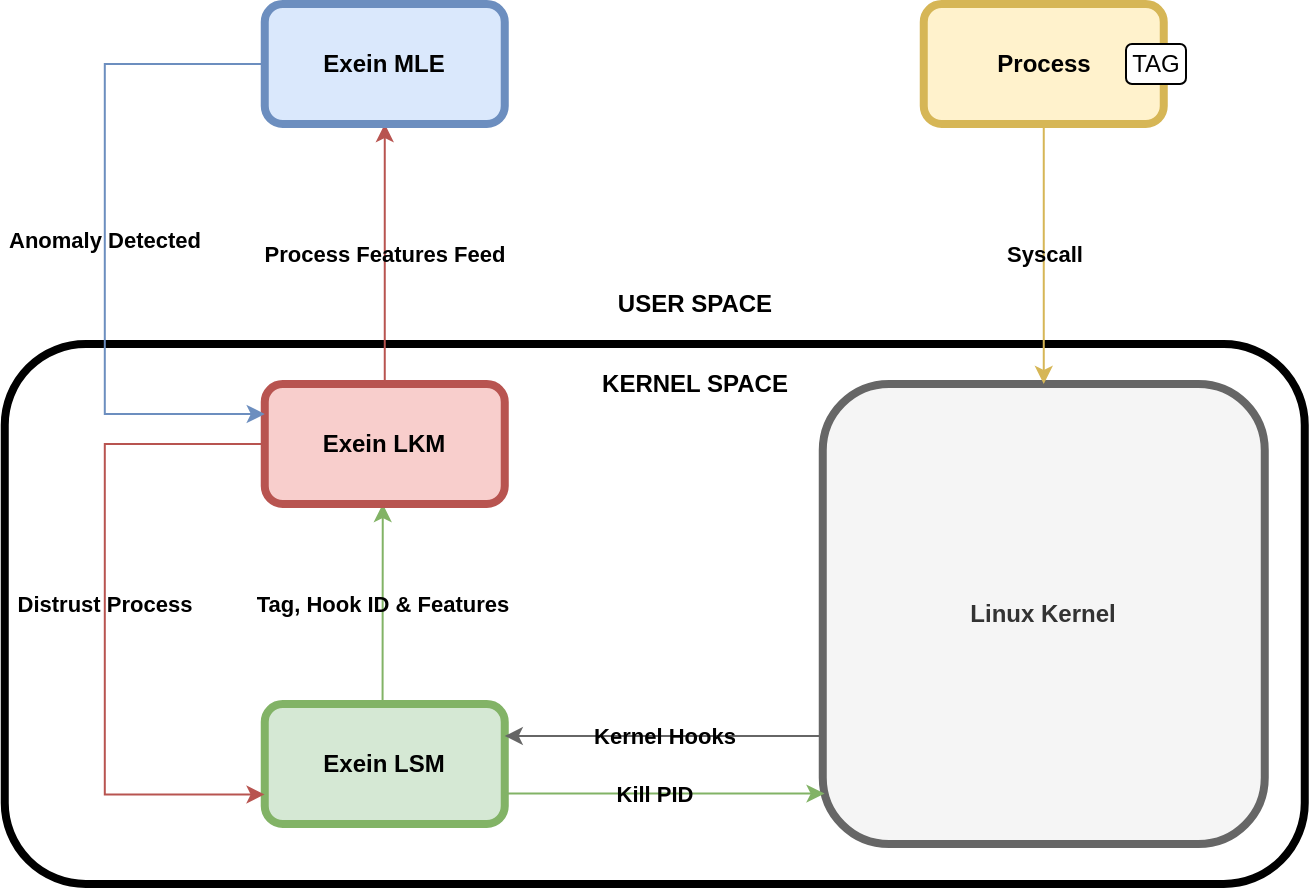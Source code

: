 <mxfile version="12.6.4" type="device"><diagram id="2CBHIzs9DMrx8Qk8myeK" name="Page-1"><mxGraphModel dx="982" dy="517" grid="1" gridSize="10" guides="1" tooltips="1" connect="1" arrows="1" fold="1" page="1" pageScale="1" pageWidth="850" pageHeight="1100" math="0" shadow="0"><root><mxCell id="0"/><mxCell id="1" parent="0"/><mxCell id="dzu6hEUwni3IdCXH7D_4-34" value="" style="rounded=1;whiteSpace=wrap;html=1;strokeWidth=4;fontStyle=1" parent="1" vertex="1"><mxGeometry x="99.38" y="360" width="650" height="270" as="geometry"/></mxCell><mxCell id="dzu6hEUwni3IdCXH7D_4-22" value="Tag, Hook ID &amp;amp; Features" style="edgeStyle=orthogonalEdgeStyle;rounded=0;orthogonalLoop=1;jettySize=auto;html=1;entryX=0.5;entryY=1;entryDx=0;entryDy=0;fillColor=#d5e8d4;strokeColor=#82b366;fontStyle=1;labelBackgroundColor=none;" parent="1" edge="1"><mxGeometry relative="1" as="geometry"><mxPoint x="288.285" y="540" as="sourcePoint"/><mxPoint x="288.38" y="440" as="targetPoint"/><Array as="points"><mxPoint x="288.38" y="520"/><mxPoint x="288.38" y="520"/></Array></mxGeometry></mxCell><mxCell id="dzu6hEUwni3IdCXH7D_4-20" value="Exein LSM" style="rounded=1;whiteSpace=wrap;html=1;strokeWidth=4;fillColor=#d5e8d4;strokeColor=#82b366;fontStyle=1" parent="1" vertex="1"><mxGeometry x="229.38" y="540" width="120" height="60" as="geometry"/></mxCell><mxCell id="dzu6hEUwni3IdCXH7D_4-31" value="Process Features Feed" style="edgeStyle=orthogonalEdgeStyle;rounded=0;orthogonalLoop=1;jettySize=auto;html=1;entryX=0.5;entryY=1;entryDx=0;entryDy=0;fillColor=#f8cecc;strokeColor=#b85450;fontStyle=1;labelBackgroundColor=none;" parent="1" source="dzu6hEUwni3IdCXH7D_4-21" target="dzu6hEUwni3IdCXH7D_4-30" edge="1"><mxGeometry relative="1" as="geometry"/></mxCell><mxCell id="dzu6hEUwni3IdCXH7D_4-32" value="Distrust Process" style="edgeStyle=orthogonalEdgeStyle;rounded=0;orthogonalLoop=1;jettySize=auto;html=1;startArrow=none;startFill=0;endArrow=classic;endFill=1;exitX=0;exitY=0.5;exitDx=0;exitDy=0;entryX=0;entryY=0.75;entryDx=0;entryDy=0;fillColor=#f8cecc;strokeColor=#b85450;fontStyle=1;labelBackgroundColor=none;" parent="1" edge="1"><mxGeometry x="-0.045" relative="1" as="geometry"><mxPoint x="229.285" y="410" as="sourcePoint"/><mxPoint x="229.285" y="585.238" as="targetPoint"/><Array as="points"><mxPoint x="149.38" y="410"/><mxPoint x="149.38" y="585"/></Array><mxPoint as="offset"/></mxGeometry></mxCell><mxCell id="dzu6hEUwni3IdCXH7D_4-21" value="Exein LKM" style="rounded=1;whiteSpace=wrap;html=1;strokeWidth=4;fillColor=#f8cecc;strokeColor=#b85450;fontStyle=1" parent="1" vertex="1"><mxGeometry x="229.38" y="380" width="120" height="60" as="geometry"/></mxCell><mxCell id="dzu6hEUwni3IdCXH7D_4-24" value="Kernel Hooks" style="edgeStyle=orthogonalEdgeStyle;rounded=0;orthogonalLoop=1;jettySize=auto;html=1;entryX=1;entryY=0.5;entryDx=0;entryDy=0;fillColor=#f5f5f5;strokeColor=#666666;fontStyle=1;labelBackgroundColor=none;" parent="1" edge="1"><mxGeometry relative="1" as="geometry"><mxPoint x="509.38" y="556" as="sourcePoint"/><mxPoint x="349.38" y="556" as="targetPoint"/><Array as="points"><mxPoint x="469.38" y="556"/><mxPoint x="469.38" y="556"/></Array></mxGeometry></mxCell><mxCell id="dzu6hEUwni3IdCXH7D_4-23" value="Linux Kernel" style="rounded=1;whiteSpace=wrap;html=1;strokeWidth=4;fillColor=#f5f5f5;strokeColor=#666666;fontColor=#333333;fontStyle=1" parent="1" vertex="1"><mxGeometry x="508.38" y="380" width="221" height="230" as="geometry"/></mxCell><mxCell id="dzu6hEUwni3IdCXH7D_4-26" value="Syscall" style="edgeStyle=orthogonalEdgeStyle;rounded=0;orthogonalLoop=1;jettySize=auto;html=1;entryX=0.5;entryY=0;entryDx=0;entryDy=0;fillColor=#fff2cc;strokeColor=#d6b656;fontStyle=1;labelBackgroundColor=none;" parent="1" source="dzu6hEUwni3IdCXH7D_4-25" target="dzu6hEUwni3IdCXH7D_4-23" edge="1"><mxGeometry relative="1" as="geometry"/></mxCell><mxCell id="dzu6hEUwni3IdCXH7D_4-25" value="Process" style="rounded=1;whiteSpace=wrap;html=1;strokeWidth=4;fillColor=#fff2cc;strokeColor=#d6b656;fontStyle=1;align=center;" parent="1" vertex="1"><mxGeometry x="558.88" y="190" width="120" height="60" as="geometry"/></mxCell><mxCell id="dzu6hEUwni3IdCXH7D_4-28" value="Kill PID" style="edgeStyle=orthogonalEdgeStyle;rounded=0;orthogonalLoop=1;jettySize=auto;html=1;entryX=1;entryY=0.75;entryDx=0;entryDy=0;startArrow=classic;startFill=1;endArrow=none;endFill=0;exitX=0.005;exitY=0.894;exitDx=0;exitDy=0;exitPerimeter=0;fillColor=#d5e8d4;strokeColor=#82b366;fontStyle=1;labelBackgroundColor=none;" parent="1" edge="1"><mxGeometry relative="1" as="geometry"><mxPoint x="509.285" y="584.81" as="sourcePoint"/><mxPoint x="349.285" y="596.238" as="targetPoint"/><Array as="points"><mxPoint x="349.38" y="585"/></Array></mxGeometry></mxCell><mxCell id="dzu6hEUwni3IdCXH7D_4-33" value="Anomaly Detected" style="edgeStyle=orthogonalEdgeStyle;rounded=0;orthogonalLoop=1;jettySize=auto;html=1;entryX=0;entryY=0.25;entryDx=0;entryDy=0;startArrow=none;startFill=0;endArrow=classic;endFill=1;exitX=0;exitY=0.5;exitDx=0;exitDy=0;fillColor=#dae8fc;strokeColor=#6c8ebf;fontStyle=1;labelBackgroundColor=none;" parent="1" source="dzu6hEUwni3IdCXH7D_4-30" target="dzu6hEUwni3IdCXH7D_4-21" edge="1"><mxGeometry relative="1" as="geometry"><Array as="points"><mxPoint x="149.38" y="220"/><mxPoint x="149.38" y="395"/></Array></mxGeometry></mxCell><mxCell id="dzu6hEUwni3IdCXH7D_4-30" value="Exein MLE" style="rounded=1;whiteSpace=wrap;html=1;strokeWidth=4;fillColor=#dae8fc;strokeColor=#6c8ebf;fontStyle=1" parent="1" vertex="1"><mxGeometry x="229.38" y="190" width="120" height="60" as="geometry"/></mxCell><mxCell id="dzu6hEUwni3IdCXH7D_4-35" value="KERNEL SPACE" style="text;html=1;strokeColor=none;fillColor=none;align=center;verticalAlign=middle;whiteSpace=wrap;rounded=0;fontStyle=1;labelBackgroundColor=none;" parent="1" vertex="1"><mxGeometry x="391.67" y="370" width="105" height="20" as="geometry"/></mxCell><mxCell id="dzu6hEUwni3IdCXH7D_4-36" value="USER SPACE" style="text;html=1;strokeColor=none;fillColor=none;align=center;verticalAlign=middle;whiteSpace=wrap;rounded=0;fontStyle=1;labelBackgroundColor=none;" parent="1" vertex="1"><mxGeometry x="391.67" y="330" width="105" height="20" as="geometry"/></mxCell><mxCell id="9UgpzG-_e1WpPc40bfdY-2" value="TAG" style="rounded=1;whiteSpace=wrap;html=1;strokeWidth=1;" vertex="1" parent="1"><mxGeometry x="660" y="210" width="30" height="20" as="geometry"/></mxCell></root></mxGraphModel></diagram></mxfile>